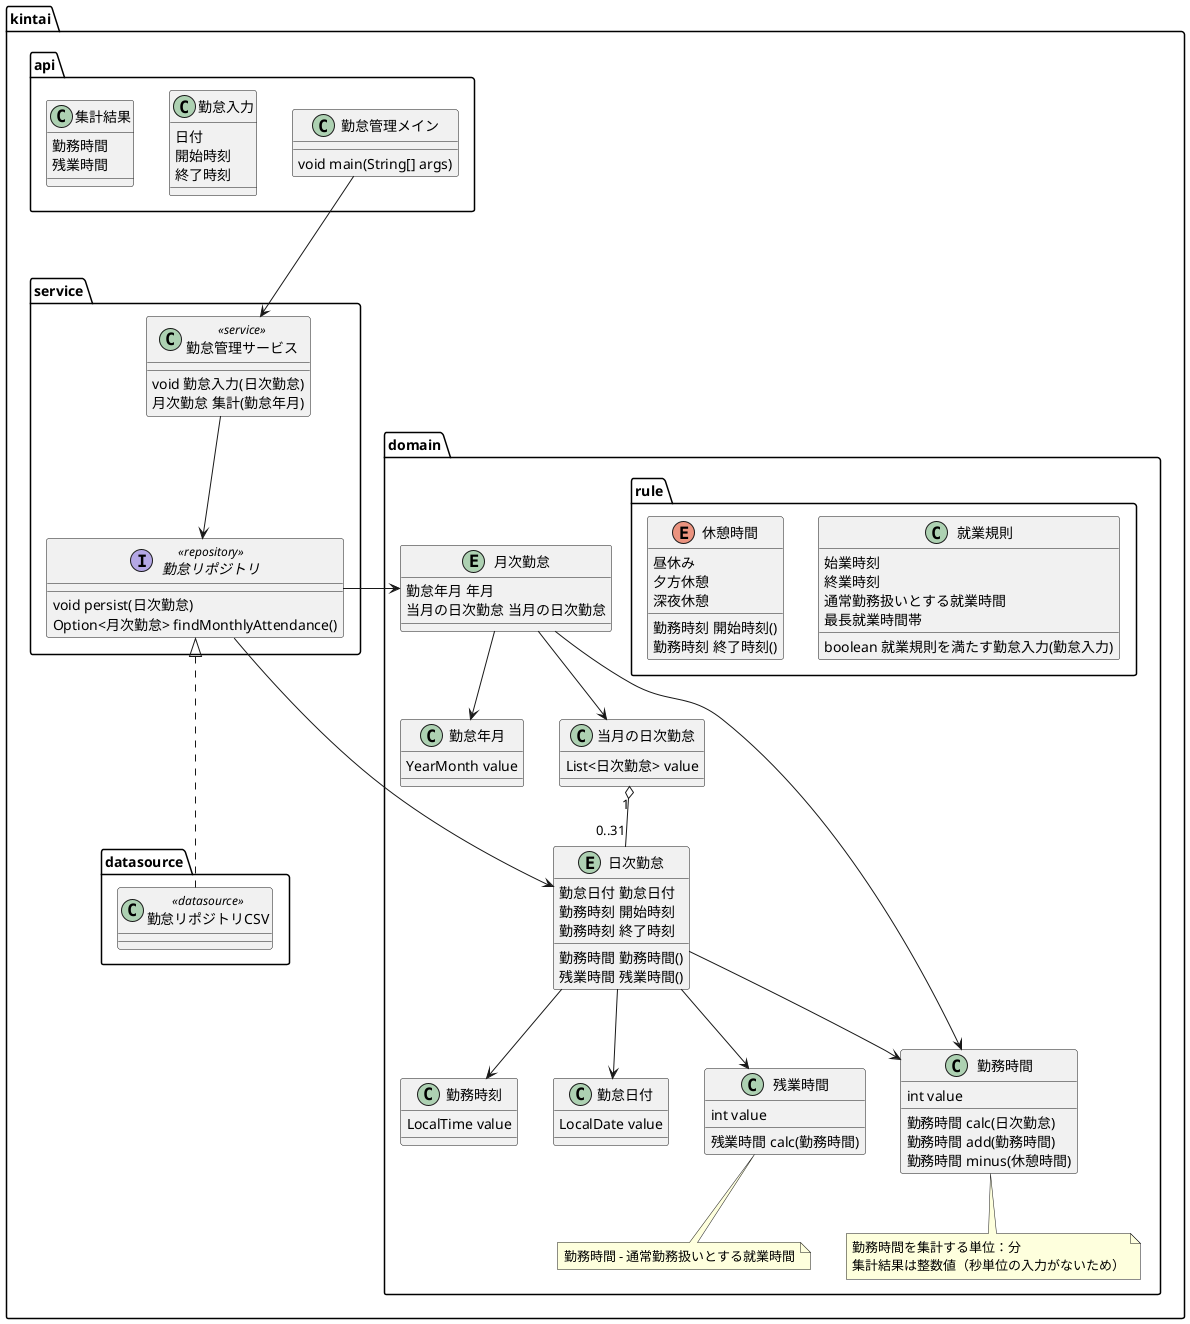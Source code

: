 @startuml 勤怠管理

package kintai {

    package datasource {
        class 勤怠リポジトリCSV << datasource >>
    }

    package domain {

        package rule {

            class 就業規則 {
                始業時刻
                終業時刻
                通常勤務扱いとする就業時間
                最長就業時間帯
    
                boolean 就業規則を満たす勤怠入力(勤怠入力)
                
            }
    
            enum 休憩時間 {
                昼休み
                夕方休憩
                深夜休憩
    
                勤務時刻 開始時刻()
                勤務時刻 終了時刻()
            }
        }

        entity 月次勤怠 {
            勤怠年月 年月
            当月の日次勤怠 当月の日次勤怠
        }

        class 勤怠年月 {
            YearMonth value        
        }
        class 当月の日次勤怠 {
            List<日次勤怠> value
        }

        entity 日次勤怠 {
            勤怠日付 勤怠日付
            勤務時刻 開始時刻
            勤務時刻 終了時刻
            勤務時間 勤務時間()
            残業時間 残業時間()
        }

        class 勤怠日付 {
            LocalDate value        
        }

        class 勤務時刻 {
            LocalTime value        
        }

        class 勤務時間 {
            int value

            勤務時間 calc(日次勤怠) 
            勤務時間 add(勤務時間)
            勤務時間 minus(休憩時間)            
        }
        note bottom of  勤務時間
            勤務時間を集計する単位：分
            集計結果は整数値（秒単位の入力がないため）
        end note 

        class 残業時間 {
            int value
            残業時間 calc(勤務時間) 
        }
        note bottom of  残業時間
            勤務時間 - 通常勤務扱いとする就業時間
        end note 

        月次勤怠  -->  当月の日次勤怠
        当月の日次勤怠  "1" o-- "0..31" 日次勤怠

        月次勤怠-->勤怠年月
        月次勤怠-->勤務時間

        日次勤怠-->勤怠日付
        日次勤怠-->勤務時刻
        日次勤怠-->勤務時間
        日次勤怠-->残業時間        
    }

    package service {

        class 勤怠管理サービス << service >> {
            void 勤怠入力(日次勤怠)
            月次勤怠 集計(勤怠年月)
        }

        interface 勤怠リポジトリ << repository >> {
            void persist(日次勤怠)
            Option<月次勤怠> findMonthlyAttendance()
        }

        勤怠管理サービス-->勤怠リポジトリ
        勤怠リポジトリ->月次勤怠
        勤怠リポジトリ->日次勤怠

        勤怠リポジトリ<|... 勤怠リポジトリCSV
    }

    package api {

        class 勤怠管理メイン {
            void main(String[] args)
        }

        class 勤怠入力 {
            日付
            開始時刻
            終了時刻
        }

        class 集計結果 {
            勤務時間
            残業時間
        }

        勤怠管理メイン--->勤怠管理サービス

    }
}

@enduml
